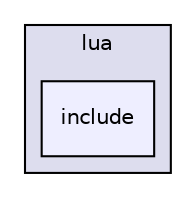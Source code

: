 digraph "lib/lua/include" {
  compound=true
  node [ fontsize="10", fontname="Helvetica"];
  edge [ labelfontsize="10", labelfontname="Helvetica"];
  subgraph clusterdir_e3d6da42301ca0e60a340946f071e963 {
    graph [ bgcolor="#ddddee", pencolor="black", label="lua" fontname="Helvetica", fontsize="10", URL="dir_e3d6da42301ca0e60a340946f071e963.html"]
  dir_d2c03d607096f6c6ab4fbdc40687a2b1 [shape=box, label="include", style="filled", fillcolor="#eeeeff", pencolor="black", URL="dir_d2c03d607096f6c6ab4fbdc40687a2b1.html"];
  }
}
